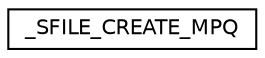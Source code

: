 digraph G
{
  edge [fontname="Helvetica",fontsize="10",labelfontname="Helvetica",labelfontsize="10"];
  node [fontname="Helvetica",fontsize="10",shape=record];
  rankdir="LR";
  Node1 [label="_SFILE_CREATE_MPQ",height=0.2,width=0.4,color="black", fillcolor="white", style="filled",URL="$struct___s_f_i_l_e___c_r_e_a_t_e___m_p_q.html"];
}
